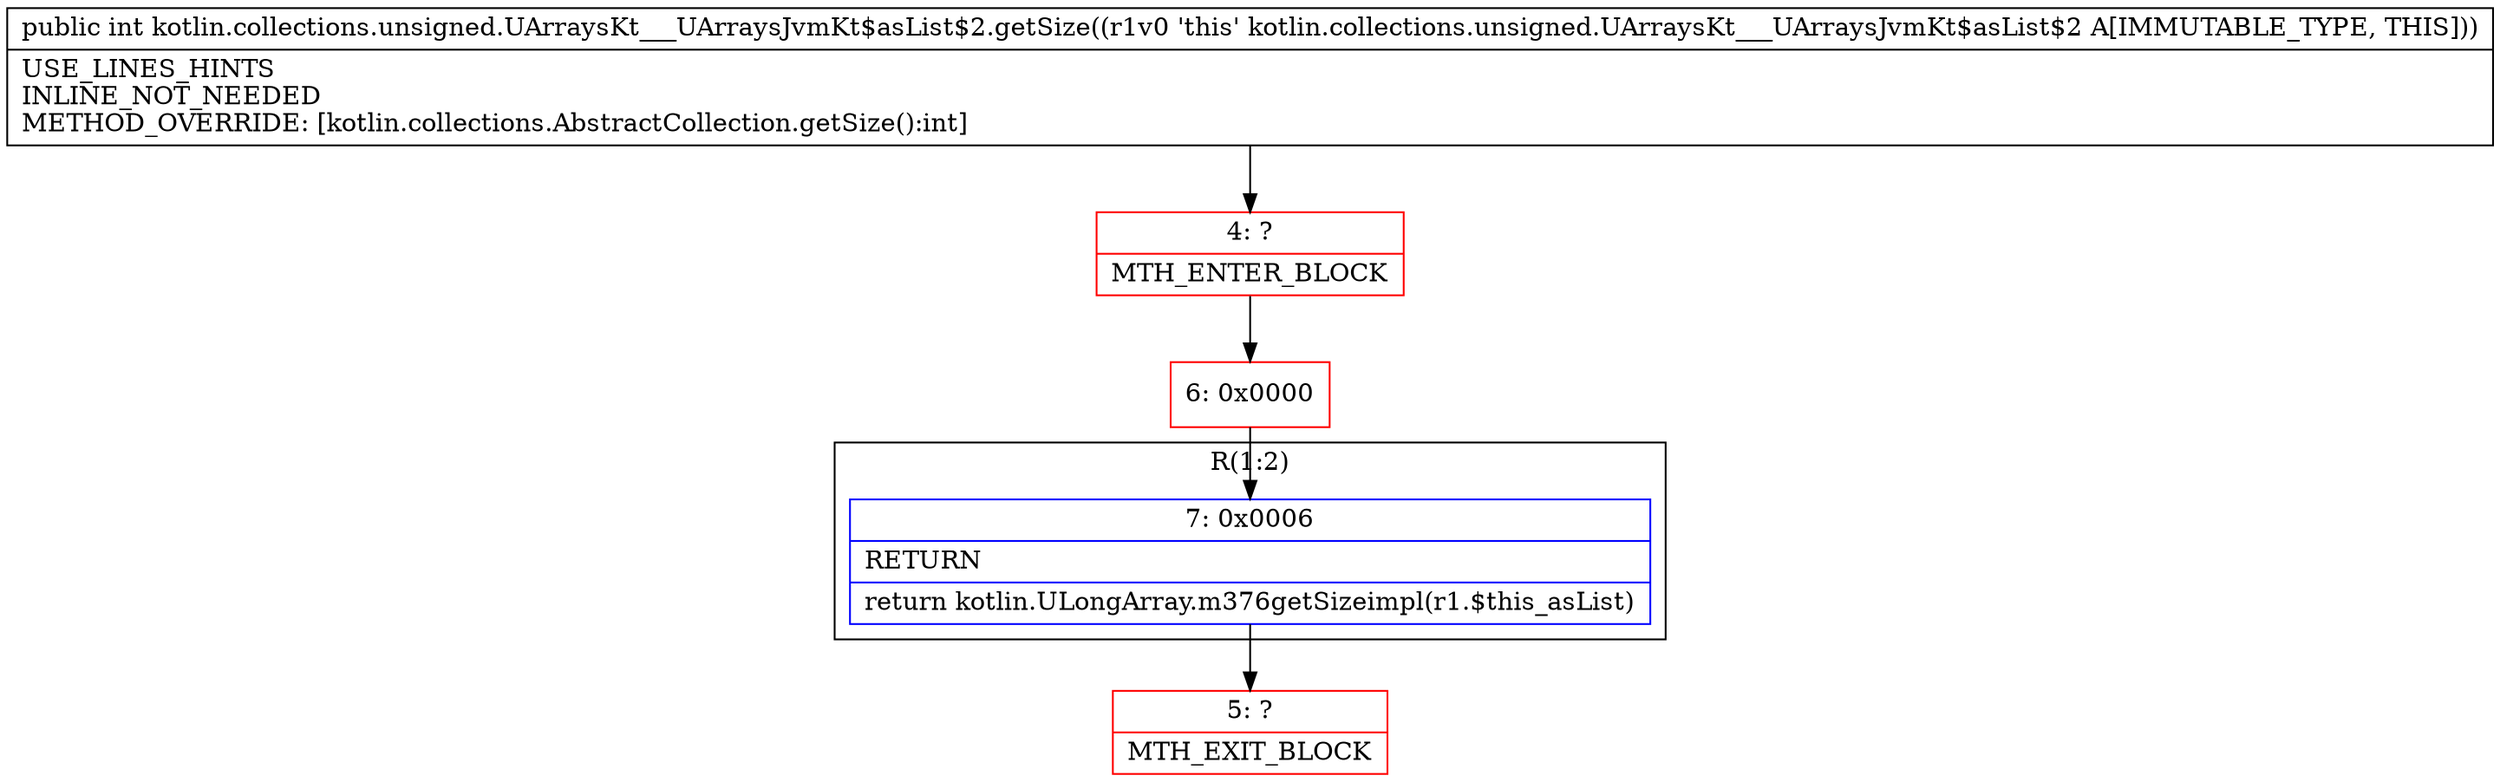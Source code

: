 digraph "CFG forkotlin.collections.unsigned.UArraysKt___UArraysJvmKt$asList$2.getSize()I" {
subgraph cluster_Region_297303616 {
label = "R(1:2)";
node [shape=record,color=blue];
Node_7 [shape=record,label="{7\:\ 0x0006|RETURN\l|return kotlin.ULongArray.m376getSizeimpl(r1.$this_asList)\l}"];
}
Node_4 [shape=record,color=red,label="{4\:\ ?|MTH_ENTER_BLOCK\l}"];
Node_6 [shape=record,color=red,label="{6\:\ 0x0000}"];
Node_5 [shape=record,color=red,label="{5\:\ ?|MTH_EXIT_BLOCK\l}"];
MethodNode[shape=record,label="{public int kotlin.collections.unsigned.UArraysKt___UArraysJvmKt$asList$2.getSize((r1v0 'this' kotlin.collections.unsigned.UArraysKt___UArraysJvmKt$asList$2 A[IMMUTABLE_TYPE, THIS]))  | USE_LINES_HINTS\lINLINE_NOT_NEEDED\lMETHOD_OVERRIDE: [kotlin.collections.AbstractCollection.getSize():int]\l}"];
MethodNode -> Node_4;Node_7 -> Node_5;
Node_4 -> Node_6;
Node_6 -> Node_7;
}

